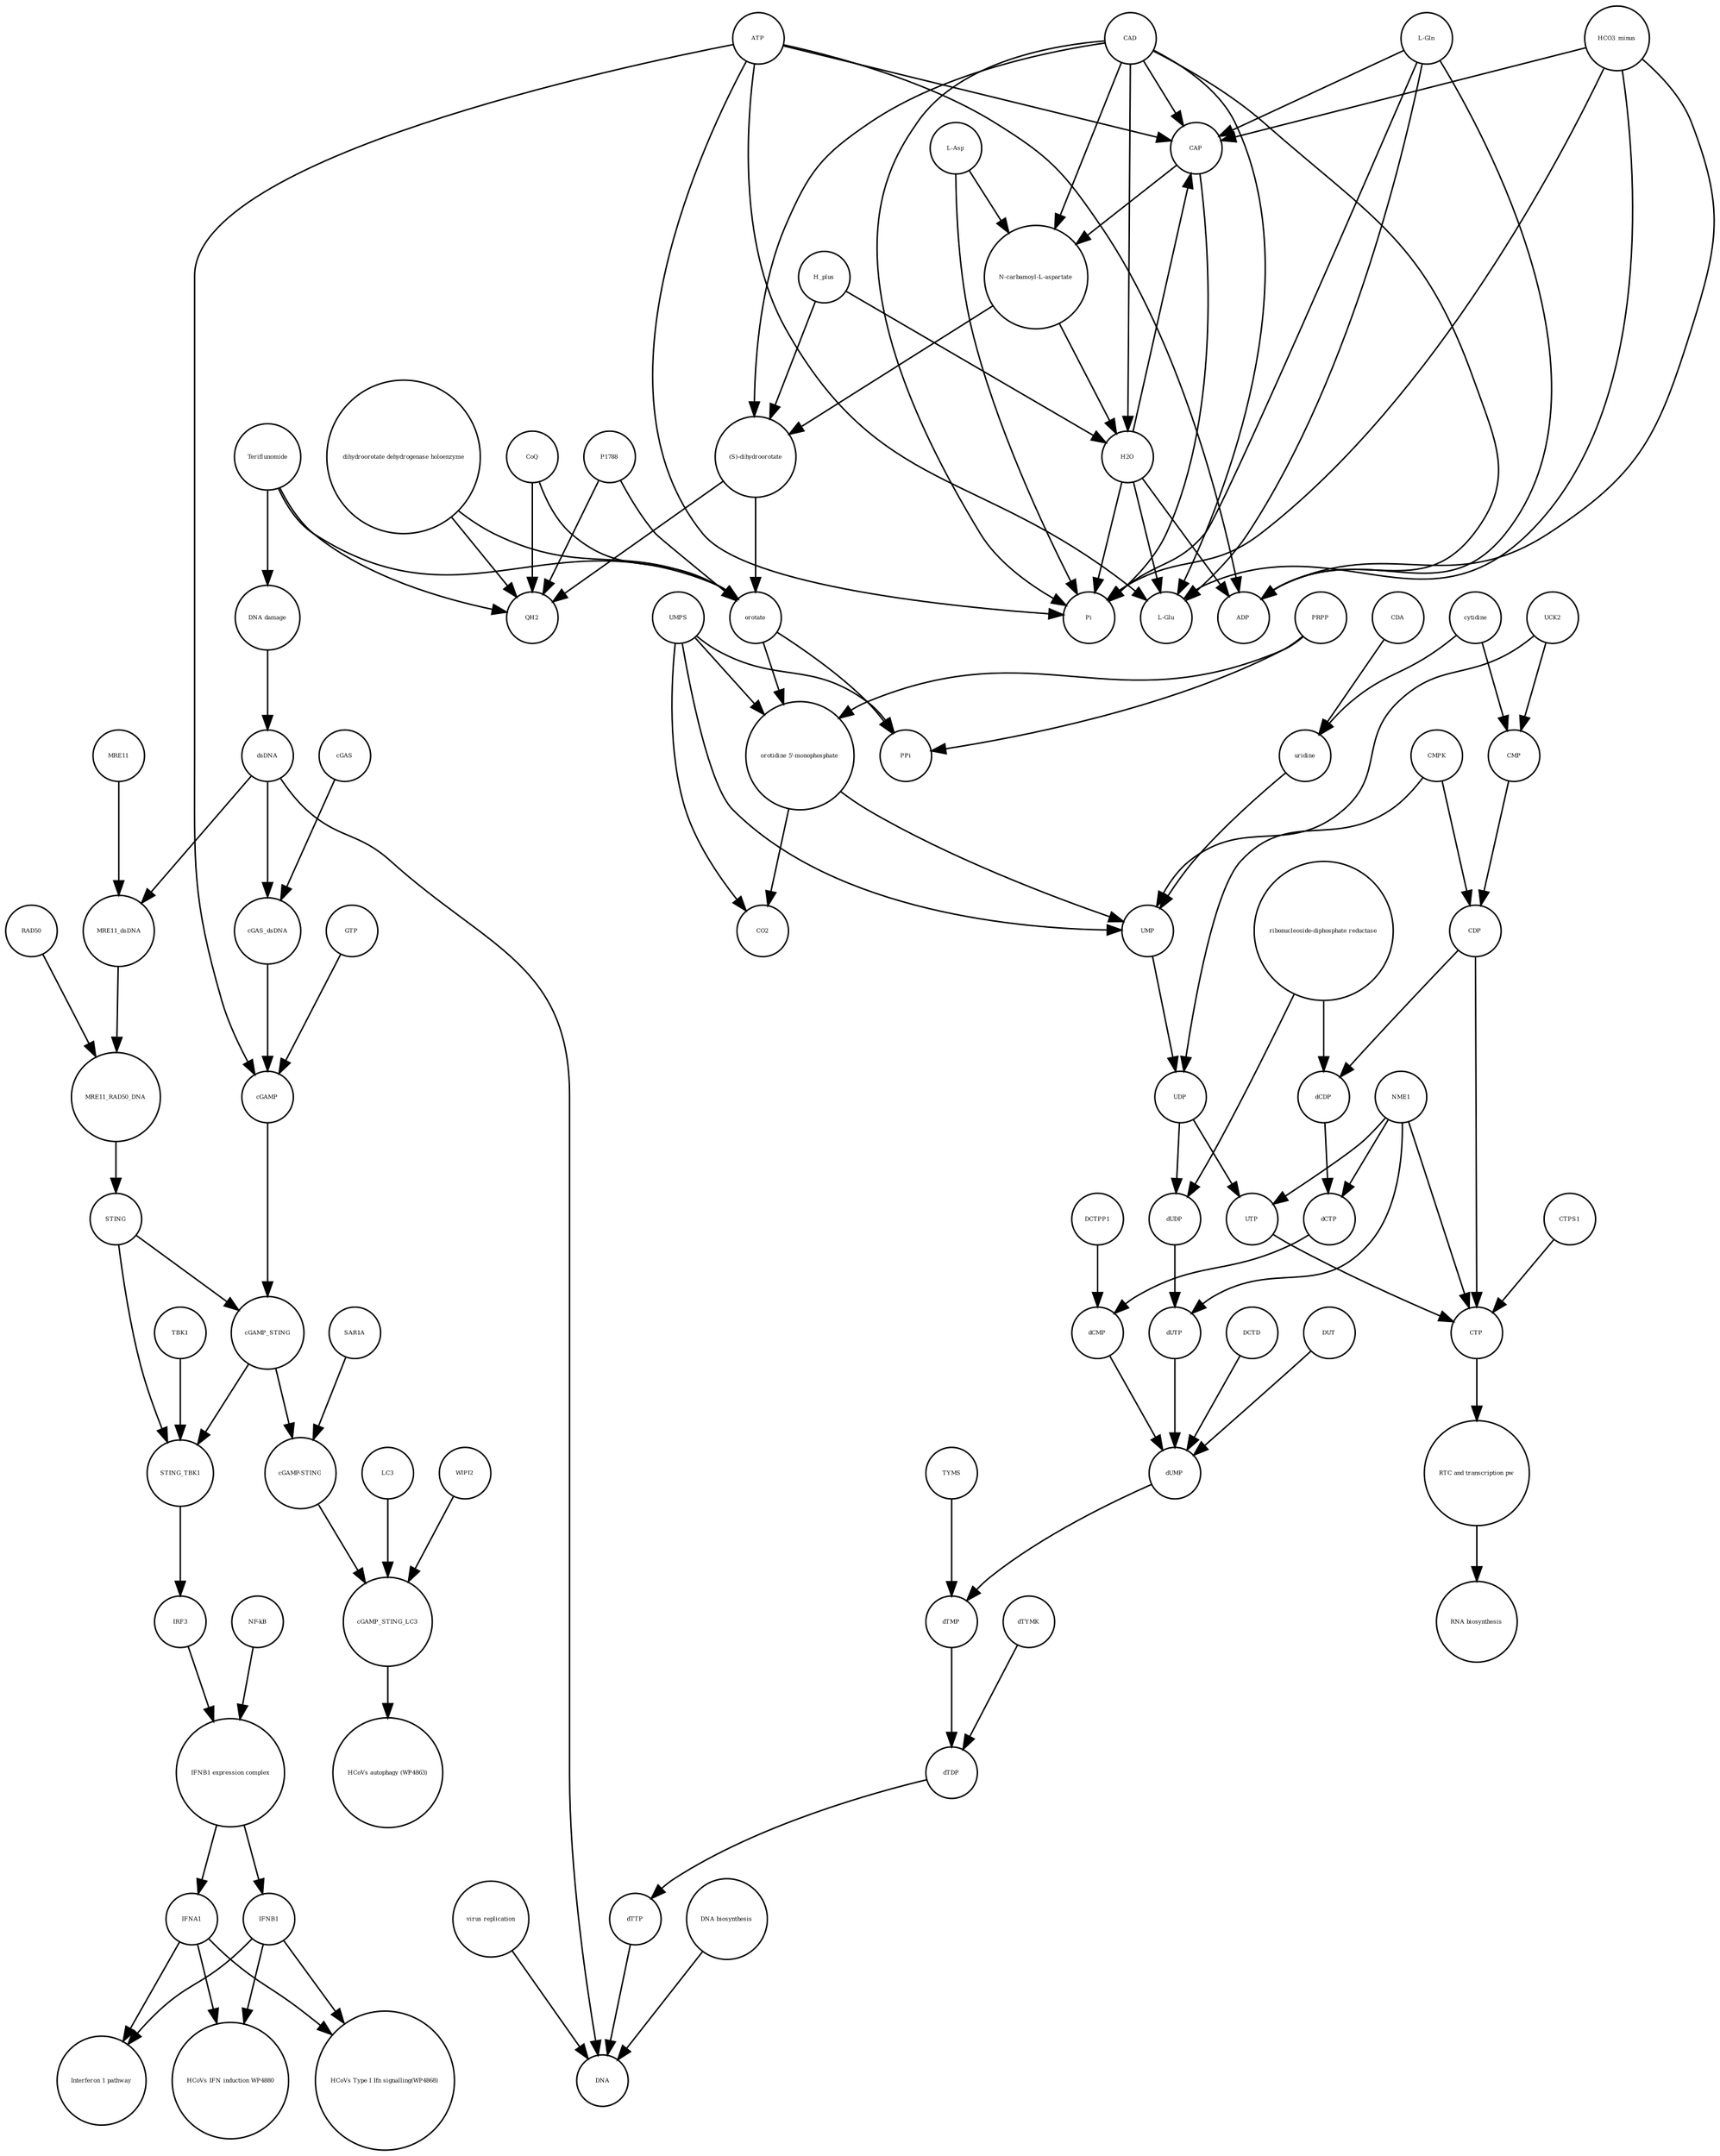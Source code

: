 strict digraph  {
Teriflunomide [annotation=urn_miriam_drugbank_DB08880, bipartite=0, cls="simple chemical", fontsize=4, label=Teriflunomide, shape=circle];
"DNA damage" [annotation="", bipartite=0, cls=phenotype, fontsize=4, label="DNA damage", shape=circle];
CTP [annotation="urn_miriam_obo.chebi_CHEBI%3A17677", bipartite=0, cls="simple chemical", fontsize=4, label=CTP, shape=circle];
"RTC and transcription pw" [annotation="", bipartite=0, cls=phenotype, fontsize=4, label="RTC and transcription pw", shape=circle];
"RNA biosynthesis" [annotation="urn_miriam_obo.go_GO%3A0032774", bipartite=0, cls=phenotype, fontsize=4, label="RNA biosynthesis", shape=circle];
cGAMP_STING_LC3 [annotation="", bipartite=0, cls=complex, fontsize=4, label=cGAMP_STING_LC3, shape=circle];
"HCoVs autophagy (WP4863)" [annotation="", bipartite=0, cls=phenotype, fontsize=4, label="HCoVs autophagy (WP4863)", shape=circle];
IFNA1 [annotation="urn_miriam_hgnc.symbol_IFNA1|urn_miriam_ncbigene_3439|urn_miriam_refseq_NM_024013|urn_miriam_uniprot_P01562|urn_miriam_hgnc_5417|urn_miriam_ensembl_ENSG00000197919", bipartite=0, cls=macromolecule, fontsize=4, label=IFNA1, shape=circle];
"HCoVs IFN induction WP4880" [annotation="", bipartite=0, cls=phenotype, fontsize=4, label="HCoVs IFN induction WP4880", shape=circle];
IFNB1 [annotation="urn_miriam_ensembl_ENSG00000171855|urn_miriam_hgnc.symbol_IFNB1|urn_miriam_hgnc_5434|urn_miriam_uniprot_P01574|urn_miriam_refseq_NM_002176|urn_miriam_ncbigene_3456", bipartite=0, cls=macromolecule, fontsize=4, label=IFNB1, shape=circle];
"HCoVs Type I Ifn signalling(WP4868)" [annotation="", bipartite=0, cls=phenotype, fontsize=4, label="HCoVs Type I Ifn signalling(WP4868)", shape=circle];
"Interferon 1 pathway" [annotation="", bipartite=0, cls=phenotype, fontsize=4, label="Interferon 1 pathway", shape=circle];
"(S)-dihydroorotate" [annotation="urn_miriam_obo.chebi_CHEBI%3A30864", bipartite=0, cls="simple chemical", fontsize=4, label="(S)-dihydroorotate", shape=circle];
DUT [annotation="urn_miriam_hgnc_HGNC%3A3078|urn_miriam_uniprot_P33316", bipartite=0, cls=macromolecule, fontsize=4, label=DUT, shape=circle];
"NF-kB" [annotation="urn_miriam_obo.go_GO%3A0071159", bipartite=0, cls=complex, fontsize=4, label="NF-kB", shape=circle];
"DNA biosynthesis" [annotation="urn_miriam_obo.go_GO%3A0071897", bipartite=0, cls=phenotype, fontsize=4, label="DNA biosynthesis", shape=circle];
MRE11_dsDNA [annotation="urn_miriam_obo.go_GO%3A0003690", bipartite=0, cls=complex, fontsize=4, label=MRE11_dsDNA, shape=circle];
DCTPP1 [annotation="urn_miriam_uniprot_Q9H773|urn_miriam_hgnc_HGNC%3A28777", bipartite=0, cls=macromolecule, fontsize=4, label=DCTPP1, shape=circle];
MRE11 [annotation="urn_miriam_hgnc.symbol_MRE11|urn_miriam_ncbigene_4361|urn_miriam_uniprot_P49959|urn_miriam_ensembl_ENSG00000020922|urn_miriam_refseq_NM_005591|urn_miriam_hgnc_7230", bipartite=0, cls="macromolecule multimer", fontsize=4, label=MRE11, shape=circle];
SAR1A [annotation="urn_miriam_uniprot_Q9NR31|urn_miriam_ensembl_ENSG00000079332|urn_miriam_hgnc_10534|urn_miriam_hgnc.symbol_SAR1A|urn_miriam_refseq_NM_001142648|urn_miriam_ncbigene_56681", bipartite=0, cls=macromolecule, fontsize=4, label=SAR1A, shape=circle];
CO2 [annotation="urn_miriam_obo.chebi_CHEBI%3A16526", bipartite=0, cls="simple chemical", fontsize=4, label=CO2, shape=circle];
cGAMP_STING [annotation="urn_miriam_obo.go_GO%3A1990231", bipartite=0, cls=complex, fontsize=4, label=cGAMP_STING, shape=circle];
"L-Glu" [annotation="urn_miriam_obo.chebi_CHEBI%3A16015", bipartite=0, cls="simple chemical", fontsize=4, label="L-Glu", shape=circle];
dCMP [annotation="urn_miriam_obo.chebi_CHEBI%3A15918", bipartite=0, cls="simple chemical", fontsize=4, label=dCMP, shape=circle];
UMPS [annotation="urn_miriam_ncbigene_7372|urn_miriam_refseq_NM_000373|urn_miriam_hgnc.symbol_UMPS|urn_miriam_hgnc_12563|urn_miriam_ensembl_ENSG00000114491|urn_miriam_uniprot_P11172", bipartite=0, cls="macromolecule multimer", fontsize=4, label=UMPS, shape=circle];
HCO3_minus [annotation="urn_miriam_obo.chebi_CHEBI%3A17544", bipartite=0, cls="simple chemical", fontsize=4, label=HCO3_minus, shape=circle];
"L-Gln" [annotation="urn_miriam_obo.chebi_CHEBI%3A18050", bipartite=0, cls="simple chemical", fontsize=4, label="L-Gln", shape=circle];
dsDNA [annotation="urn_miriam_obo.chebi_CHEBI%3A75909", bipartite=0, cls="simple chemical", fontsize=4, label=dsDNA, shape=circle];
CTPS1 [annotation="urn_miriam_hgnc_HGNC%3A2519|urn_miriam_uniprot_P17812", bipartite=0, cls=macromolecule, fontsize=4, label=CTPS1, shape=circle];
QH2 [annotation="urn_miriam_obo.chebi_CHEBI%3A17976", bipartite=0, cls="simple chemical", fontsize=4, label=QH2, shape=circle];
UMP [annotation="urn_miriam_obo.chebi_CHEBI%3A57865", bipartite=0, cls="simple chemical", fontsize=4, label=UMP, shape=circle];
CAP [annotation="urn_miriam_obo.chebi_CHEBI%3A17672", bipartite=0, cls="simple chemical", fontsize=4, label=CAP, shape=circle];
IRF3 [annotation="urn_miriam_hgnc_6118|urn_miriam_uniprot_Q14653|urn_miriam_ensembl_ENSG00000126456|urn_miriam_refseq_NM_001571|urn_miriam_hgnc.symbol_IRF3|urn_miriam_ncbigene_3661", bipartite=0, cls="macromolecule multimer", fontsize=4, label=IRF3, shape=circle];
UCK2 [annotation="urn_miriam_uniprot_Q9HA47|urn_miriam_hgnc_HGNC%3A12562", bipartite=0, cls=macromolecule, fontsize=4, label=UCK2, shape=circle];
dTDP [annotation="urn_miriam_obo.chebi_CHEBI%3A18075", bipartite=0, cls="simple chemical", fontsize=4, label=dTDP, shape=circle];
H2O [annotation="urn_miriam_obo.chebi_CHEBI%3A15377", bipartite=0, cls="simple chemical", fontsize=4, label=H2O, shape=circle];
TBK1 [annotation="urn_miriam_hgnc.symbol_TBK1|urn_miriam_ensembl_ENSG00000183735|urn_miriam_uniprot_Q9UHD2|urn_miriam_refseq_NM_013254|urn_miriam_hgnc_11584|urn_miriam_ncbigene_29110", bipartite=0, cls=macromolecule, fontsize=4, label=TBK1, shape=circle];
orotate [annotation="urn_miriam_obo.chebi_CHEBI%3A30839", bipartite=0, cls="simple chemical", fontsize=4, label=orotate, shape=circle];
LC3 [annotation="", bipartite=0, cls=macromolecule, fontsize=4, label=LC3, shape=circle];
DNA [annotation="", bipartite=0, cls="nucleic acid feature", fontsize=4, label=DNA, shape=circle];
CAD [annotation="urn_miriam_refseq_NM_001306079|urn_miriam_hgnc_1424|urn_miriam_hgnc.symbol_CAD|urn_miriam_uniprot_P27708|urn_miriam_ncbigene_790|urn_miriam_ensembl_ENSG00000084774", bipartite=0, cls=macromolecule, fontsize=4, label=CAD, shape=circle];
ADP [annotation="urn_miriam_obo.chebi_CHEBI%3A16761", bipartite=0, cls="simple chemical", fontsize=4, label=ADP, shape=circle];
"cGAMP-STING" [annotation="", bipartite=0, cls=complex, fontsize=4, label="cGAMP-STING", shape=circle];
dCDP [annotation="urn_miriam_obo.chebi_CHEBI%3A28846", bipartite=0, cls="simple chemical", fontsize=4, label=dCDP, shape=circle];
PRPP [annotation="urn_miriam_obo.chebi_CHEBI%3A17111", bipartite=0, cls="simple chemical", fontsize=4, label=PRPP, shape=circle];
CMPK [annotation="urn_miriam_uniprot_P30085|urn_miriam_hgnc_HGNC%3A18170", bipartite=0, cls=macromolecule, fontsize=4, label=CMPK, shape=circle];
P1788 [annotation=urn_miriam_pubmed_31740051, bipartite=0, cls="simple chemical", fontsize=4, label=P1788, shape=circle];
dTYMK [annotation="urn_miriam_uniprot_P23919|urn_miriam_hgnc_HGNC%3A3061", bipartite=0, cls=macromolecule, fontsize=4, label=dTYMK, shape=circle];
GTP [annotation="urn_miriam_obo.chebi_CHEBI%3A15996", bipartite=0, cls="simple chemical", fontsize=4, label=GTP, shape=circle];
CoQ [annotation="urn_miriam_obo.chebi_CHEBI%3A16389", bipartite=0, cls="simple chemical", fontsize=4, label=CoQ, shape=circle];
CDA [annotation="urn_miriam_uniprot_P32320|urn_miriam_ncbigene_978|urn_miriam_refseq_NM_001785|urn_miriam_ensembl_ENSG00000158825|urn_miriam_hgnc.symbol_CDA|urn_miriam_hgnc_1712", bipartite=0, cls=macromolecule, fontsize=4, label=CDA, shape=circle];
cGAS_dsDNA [annotation=urn_miriam_pubmed_28363908, bipartite=0, cls=complex, fontsize=4, label=cGAS_dsDNA, shape=circle];
"orotidine 5'-monophosphate" [annotation="urn_miriam_obo.chebi_CHEBI%3A15842", bipartite=0, cls="simple chemical", fontsize=4, label="orotidine 5'-monophosphate", shape=circle];
H_plus [annotation="urn_miriam_obo.chebi_CHEBI%3A15378", bipartite=0, cls="simple chemical", fontsize=4, label=H_plus, shape=circle];
"virus replication" [annotation="urn_miriam_obo.go_GO%3A0019079", bipartite=0, cls=phenotype, fontsize=4, label="virus replication", shape=circle];
"IFNB1 expression complex" [annotation="", bipartite=0, cls=complex, fontsize=4, label="IFNB1 expression complex", shape=circle];
UTP [annotation="urn_miriam_obo.chebi_CHEBI%3A15713", bipartite=0, cls="simple chemical", fontsize=4, label=UTP, shape=circle];
STING_TBK1 [annotation=urn_miriam_pubmed_30842653, bipartite=0, cls=complex, fontsize=4, label=STING_TBK1, shape=circle];
dUDP [annotation="urn_miriam_obo.chebi_CHEBI%3A28850", bipartite=0, cls="simple chemical", fontsize=4, label=dUDP, shape=circle];
"N-carbamoyl-L-aspartate" [annotation="urn_miriam_obo.chebi_CHEBI%3A32814", bipartite=0, cls="simple chemical", fontsize=4, label="N-carbamoyl-L-aspartate", shape=circle];
Pi [annotation="urn_miriam_obo.chebi_CHEBI%3A18367", bipartite=0, cls="simple chemical", fontsize=4, label=Pi, shape=circle];
WIPI2 [annotation="urn_miriam_refseq_NM_015610|urn_miriam_hgnc_32225|urn_miriam_hgnc.symbol_WIPI2|urn_miriam_ensembl_ENSG00000157954|urn_miriam_ncbigene_26100|urn_miriam_uniprot_Q9Y4P8", bipartite=0, cls=macromolecule, fontsize=4, label=WIPI2, shape=circle];
dTTP [annotation="urn_miriam_obo.chebi_CHEBI%3A18077", bipartite=0, cls="simple chemical", fontsize=4, label=dTTP, shape=circle];
dTMP [annotation="urn_miriam_obo.chebi_CHEBI%3A17013", bipartite=0, cls="simple chemical", fontsize=4, label=dTMP, shape=circle];
DCTD [annotation="urn_miriam_uniprot_P32321|urn_miriam_hgnc_HGNC%3A2710", bipartite=0, cls=macromolecule, fontsize=4, label=DCTD, shape=circle];
cytidine [annotation="urn_miriam_obo.chebi_CHEBI%3A17562", bipartite=0, cls="simple chemical", fontsize=4, label=cytidine, shape=circle];
dUMP [annotation="urn_miriam_obo.chebi_CHEBI%3A17622", bipartite=0, cls="simple chemical", fontsize=4, label=dUMP, shape=circle];
"dihydroorotate dehydrogenase holoenzyme" [annotation="urn_miriam_ncbigene_1723|urn_miriam_hgnc_HGNC%3A2867|urn_miriam_hgnc.symbol_DHODH", bipartite=0, cls="simple chemical", fontsize=4, label="dihydroorotate dehydrogenase holoenzyme", shape=circle];
uridine [annotation="urn_miriam_obo.chebi_CHEBI%3A16704", bipartite=0, cls="simple chemical", fontsize=4, label=uridine, shape=circle];
MRE11_RAD50_DNA [annotation="", bipartite=0, cls=complex, fontsize=4, label=MRE11_RAD50_DNA, shape=circle];
dCTP [annotation="urn_miriam_obo.chebi_CHEBI%3A16311", bipartite=0, cls="simple chemical", fontsize=4, label=dCTP, shape=circle];
NME1 [annotation="urn_miriam_uniprot_P15531|urn_miriam_hgnc_7849", bipartite=0, cls=macromolecule, fontsize=4, label=NME1, shape=circle];
CMP [annotation="urn_miriam_obo.chebi_CHEBI%3A17361", bipartite=0, cls="simple chemical", fontsize=4, label=CMP, shape=circle];
ATP [annotation="urn_miriam_obo.chebi_CHEBI%3A15422", bipartite=0, cls="simple chemical", fontsize=4, label=ATP, shape=circle];
"L-Asp" [annotation="urn_miriam_obo.chebi_CHEBI%3A29991", bipartite=0, cls="simple chemical", fontsize=4, label="L-Asp", shape=circle];
cGAMP [annotation="urn_miriam_obo.chebi_CHEBI%3A75947", bipartite=0, cls="simple chemical", fontsize=4, label=cGAMP, shape=circle];
cGAS [annotation="urn_miriam_ensembl_ENSG00000164430|urn_miriam_hgnc_21367|urn_miriam_ncbigene_115004|urn_miriam_uniprot_Q8N884|urn_miriam_hgnc.symbol_CGAS|urn_miriam_refseq_NM_138441", bipartite=0, cls=macromolecule, fontsize=4, label=cGAS, shape=circle];
STING [annotation=urn_miriam_uniprot_Q86WV6, bipartite=0, cls="macromolecule multimer", fontsize=4, label=STING, shape=circle];
PPi [annotation="urn_miriam_obo.chebi_CHEBI%3A18361", bipartite=0, cls="simple chemical", fontsize=4, label=PPi, shape=circle];
RAD50 [annotation="urn_miriam_ncbigene_10111|urn_miriam_refseq_NM_005732|urn_miriam_uniprot_Q92878|urn_miriam_hgnc.symbol_RAD50|urn_miriam_ensembl_ENSG00000113522|urn_miriam_hgnc_9816", bipartite=0, cls="macromolecule multimer", fontsize=4, label=RAD50, shape=circle];
"ribonucleoside-diphosphate reductase" [annotation="urn_miriam_brenda_1.17.4.1|urn_miriam_obo.go_GO%3A0005971", bipartite=0, cls=complex, fontsize=4, label="ribonucleoside-diphosphate reductase", shape=circle];
CDP [annotation="urn_miriam_obo.chebi_CHEBI%3A17239", bipartite=0, cls="simple chemical", fontsize=4, label=CDP, shape=circle];
TYMS [annotation="urn_miriam_uniprot_P04818|urn_miriam_hgnc_HGNC%3A12441", bipartite=0, cls=macromolecule, fontsize=4, label=TYMS, shape=circle];
UDP [annotation="urn_miriam_obo.chebi_CHEBI%3A17659", bipartite=0, cls="simple chemical", fontsize=4, label=UDP, shape=circle];
dUTP [annotation="urn_miriam_obo.chebi_CHEBI%3A17625", bipartite=0, cls="simple chemical", fontsize=4, label=dUTP, shape=circle];
Teriflunomide -> "DNA damage"  [annotation="", interaction_type="necessary stimulation"];
Teriflunomide -> QH2  [annotation="urn_miriam_reactome_REACT_1698|urn_miriam_doi_10.1101%2F2020.03.11.983056", interaction_type=inhibition];
Teriflunomide -> orotate  [annotation="urn_miriam_reactome_REACT_1698|urn_miriam_doi_10.1101%2F2020.03.11.983056", interaction_type=inhibition];
"DNA damage" -> dsDNA  [annotation="urn_miriam_doi_10.1016%2Fj.ejmech.2019.111855", interaction_type=stimulation];
CTP -> "RTC and transcription pw"  [annotation="", interaction_type="necessary stimulation"];
"RTC and transcription pw" -> "RNA biosynthesis"  [annotation="", interaction_type="necessary stimulation"];
cGAMP_STING_LC3 -> "HCoVs autophagy (WP4863)"  [annotation="", interaction_type="necessary stimulation"];
IFNA1 -> "HCoVs IFN induction WP4880"  [annotation="", interaction_type="necessary stimulation"];
IFNA1 -> "HCoVs Type I Ifn signalling(WP4868)"  [annotation="", interaction_type="necessary stimulation"];
IFNA1 -> "Interferon 1 pathway"  [annotation="", interaction_type="necessary stimulation"];
IFNB1 -> "HCoVs Type I Ifn signalling(WP4868)"  [annotation="", interaction_type="necessary stimulation"];
IFNB1 -> "HCoVs IFN induction WP4880"  [annotation="", interaction_type="necessary stimulation"];
IFNB1 -> "Interferon 1 pathway"  [annotation="", interaction_type="necessary stimulation"];
"(S)-dihydroorotate" -> QH2  [annotation="", interaction_type=production];
"(S)-dihydroorotate" -> orotate  [annotation="", interaction_type=production];
DUT -> dUMP  [annotation=urn_miriam_pubmed_18837522, interaction_type=catalysis];
"NF-kB" -> "IFNB1 expression complex"  [annotation="", interaction_type=production];
"DNA biosynthesis" -> DNA  [annotation="", interaction_type=catalysis];
MRE11_dsDNA -> MRE11_RAD50_DNA  [annotation="", interaction_type=production];
DCTPP1 -> dCMP  [annotation=urn_miriam_pubmed_13788541, interaction_type=catalysis];
MRE11 -> MRE11_dsDNA  [annotation="", interaction_type=production];
SAR1A -> "cGAMP-STING"  [annotation="urn_miriam_doi_10.1038%2Fs41586-019-1006-9", interaction_type=catalysis];
cGAMP_STING -> STING_TBK1  [annotation="", interaction_type=production];
cGAMP_STING -> "cGAMP-STING"  [annotation="", interaction_type=production];
dCMP -> dUMP  [annotation="", interaction_type=production];
UMPS -> PPi  [annotation=urn_miriam_reactome_REACT_1698, interaction_type=catalysis];
UMPS -> "orotidine 5'-monophosphate"  [annotation=urn_miriam_reactome_REACT_1698, interaction_type=catalysis];
UMPS -> UMP  [annotation=urn_miriam_reactome_REACT_1698, interaction_type=catalysis];
UMPS -> CO2  [annotation=urn_miriam_reactome_REACT_1698, interaction_type=catalysis];
HCO3_minus -> ADP  [annotation="", interaction_type=production];
HCO3_minus -> Pi  [annotation="", interaction_type=production];
HCO3_minus -> "L-Glu"  [annotation="", interaction_type=production];
HCO3_minus -> CAP  [annotation="", interaction_type=production];
"L-Gln" -> ADP  [annotation="", interaction_type=production];
"L-Gln" -> Pi  [annotation="", interaction_type=production];
"L-Gln" -> "L-Glu"  [annotation="", interaction_type=production];
"L-Gln" -> CAP  [annotation="", interaction_type=production];
dsDNA -> DNA  [annotation="", interaction_type=production];
dsDNA -> cGAS_dsDNA  [annotation="", interaction_type=production];
dsDNA -> MRE11_dsDNA  [annotation="", interaction_type=production];
CTPS1 -> CTP  [annotation=urn_miriam_pubmed_5411547, interaction_type=catalysis];
UMP -> UDP  [annotation="", interaction_type=production];
CAP -> Pi  [annotation="", interaction_type=production];
CAP -> "N-carbamoyl-L-aspartate"  [annotation="", interaction_type=production];
IRF3 -> "IFNB1 expression complex"  [annotation="", interaction_type=production];
UCK2 -> CMP  [annotation=urn_miriam_pubmed_15130468, interaction_type=catalysis];
UCK2 -> UMP  [annotation=urn_miriam_pubmed_15130468, interaction_type=catalysis];
dTDP -> dTTP  [annotation="", interaction_type=production];
H2O -> ADP  [annotation="", interaction_type=production];
H2O -> Pi  [annotation="", interaction_type=production];
H2O -> "L-Glu"  [annotation="", interaction_type=production];
H2O -> CAP  [annotation="", interaction_type=production];
TBK1 -> STING_TBK1  [annotation="", interaction_type=production];
orotate -> "orotidine 5'-monophosphate"  [annotation="", interaction_type=production];
orotate -> PPi  [annotation="", interaction_type=production];
LC3 -> cGAMP_STING_LC3  [annotation="", interaction_type=production];
CAD -> "(S)-dihydroorotate"  [annotation=urn_miriam_reactome_REACT_1698, interaction_type=catalysis];
CAD -> H2O  [annotation=urn_miriam_reactome_REACT_1698, interaction_type=catalysis];
CAD -> CAP  [annotation=urn_miriam_reactome_REACT_73577, interaction_type=catalysis];
CAD -> "L-Glu"  [annotation=urn_miriam_reactome_REACT_73577, interaction_type=catalysis];
CAD -> ADP  [annotation=urn_miriam_reactome_REACT_73577, interaction_type=catalysis];
CAD -> Pi  [annotation=urn_miriam_reactome_REACT_1698, interaction_type=catalysis];
CAD -> "N-carbamoyl-L-aspartate"  [annotation=urn_miriam_reactome_REACT_1698, interaction_type=catalysis];
"cGAMP-STING" -> cGAMP_STING_LC3  [annotation="", interaction_type=production];
dCDP -> dCTP  [annotation="", interaction_type=production];
PRPP -> "orotidine 5'-monophosphate"  [annotation="", interaction_type=production];
PRPP -> PPi  [annotation="", interaction_type=production];
CMPK -> UDP  [annotation=urn_miriam_pubmed_10462544, interaction_type=catalysis];
CMPK -> CDP  [annotation=urn_miriam_pubmed_10462544, interaction_type=catalysis];
P1788 -> QH2  [annotation="urn_miriam_reactome_REACT_1698|urn_miriam_doi_10.1101%2F2020.03.11.983056", interaction_type=inhibition];
P1788 -> orotate  [annotation="urn_miriam_reactome_REACT_1698|urn_miriam_doi_10.1101%2F2020.03.11.983056", interaction_type=inhibition];
dTYMK -> dTDP  [annotation=urn_miriam_pubmed_8024690, interaction_type=catalysis];
GTP -> cGAMP  [annotation="", interaction_type=production];
CoQ -> QH2  [annotation="", interaction_type=production];
CoQ -> orotate  [annotation="", interaction_type=production];
CDA -> uridine  [annotation="urn_miriam_pubmed_7923172|urn_miriam_pubmed_15689149", interaction_type=catalysis];
cGAS_dsDNA -> cGAMP  [annotation=urn_miriam_pubmed_29622565, interaction_type=catalysis];
"orotidine 5'-monophosphate" -> UMP  [annotation="", interaction_type=production];
"orotidine 5'-monophosphate" -> CO2  [annotation="", interaction_type=production];
H_plus -> H2O  [annotation="", interaction_type=production];
H_plus -> "(S)-dihydroorotate"  [annotation="", interaction_type=production];
"virus replication" -> DNA  [annotation="", interaction_type=inhibition];
"IFNB1 expression complex" -> IFNA1  [annotation=urn_miriam_pubmed_16979567, interaction_type=stimulation];
"IFNB1 expression complex" -> IFNB1  [annotation=urn_miriam_pubmed_20610653, interaction_type=stimulation];
UTP -> CTP  [annotation="", interaction_type=production];
STING_TBK1 -> IRF3  [annotation="urn_miriam_pubmed_22394562|urn_miriam_pubmed_25636800", interaction_type=catalysis];
dUDP -> dUTP  [annotation="", interaction_type=production];
"N-carbamoyl-L-aspartate" -> H2O  [annotation="", interaction_type=production];
"N-carbamoyl-L-aspartate" -> "(S)-dihydroorotate"  [annotation="", interaction_type=production];
WIPI2 -> cGAMP_STING_LC3  [annotation=urn_miriam_pubmed_30842662, interaction_type=catalysis];
dTTP -> DNA  [annotation="", interaction_type=production];
dTMP -> dTDP  [annotation="", interaction_type=production];
DCTD -> dUMP  [annotation="urn_miriam_doi_10.1074%2Fjbc.M114.617720", interaction_type=catalysis];
cytidine -> CMP  [annotation="", interaction_type=production];
cytidine -> uridine  [annotation="", interaction_type=production];
dUMP -> dTMP  [annotation="", interaction_type=production];
"dihydroorotate dehydrogenase holoenzyme" -> QH2  [annotation="urn_miriam_reactome_REACT_1698|urn_miriam_doi_10.1101%2F2020.03.11.983056", interaction_type=catalysis];
"dihydroorotate dehydrogenase holoenzyme" -> orotate  [annotation="urn_miriam_reactome_REACT_1698|urn_miriam_doi_10.1101%2F2020.03.11.983056", interaction_type=catalysis];
uridine -> UMP  [annotation="", interaction_type=production];
MRE11_RAD50_DNA -> STING  [annotation=urn_miriam_pubmed_23388631, interaction_type=catalysis];
dCTP -> dCMP  [annotation="", interaction_type=production];
NME1 -> dUTP  [annotation=urn_miriam_pubmed_17827303, interaction_type=catalysis];
NME1 -> CTP  [annotation=urn_miriam_pubmed_28458037, interaction_type=catalysis];
NME1 -> UTP  [annotation=urn_miriam_pubmed_28458037, interaction_type=catalysis];
NME1 -> dCTP  [annotation=urn_miriam_pubmed_17827303, interaction_type=catalysis];
CMP -> CDP  [annotation="", interaction_type=production];
ATP -> cGAMP  [annotation="", interaction_type=production];
ATP -> CAP  [annotation="", interaction_type=production];
ATP -> "L-Glu"  [annotation="", interaction_type=production];
ATP -> ADP  [annotation="", interaction_type=production];
ATP -> Pi  [annotation="", interaction_type=production];
"L-Asp" -> Pi  [annotation="", interaction_type=production];
"L-Asp" -> "N-carbamoyl-L-aspartate"  [annotation="", interaction_type=production];
cGAMP -> cGAMP_STING  [annotation="", interaction_type=production];
cGAS -> cGAS_dsDNA  [annotation="", interaction_type=production];
STING -> STING_TBK1  [annotation="", interaction_type=production];
STING -> cGAMP_STING  [annotation="", interaction_type=production];
RAD50 -> MRE11_RAD50_DNA  [annotation="", interaction_type=production];
"ribonucleoside-diphosphate reductase" -> dUDP  [annotation=urn_miriam_pubmed_24809024, interaction_type=catalysis];
"ribonucleoside-diphosphate reductase" -> dCDP  [annotation=urn_miriam_pubmed_24809024, interaction_type=catalysis];
CDP -> CTP  [annotation="", interaction_type=production];
CDP -> dCDP  [annotation="", interaction_type=production];
TYMS -> dTMP  [annotation=urn_miriam_pubmed_3099389, interaction_type=catalysis];
UDP -> dUDP  [annotation="", interaction_type=production];
UDP -> UTP  [annotation="", interaction_type=production];
dUTP -> dUMP  [annotation="", interaction_type=production];
}
